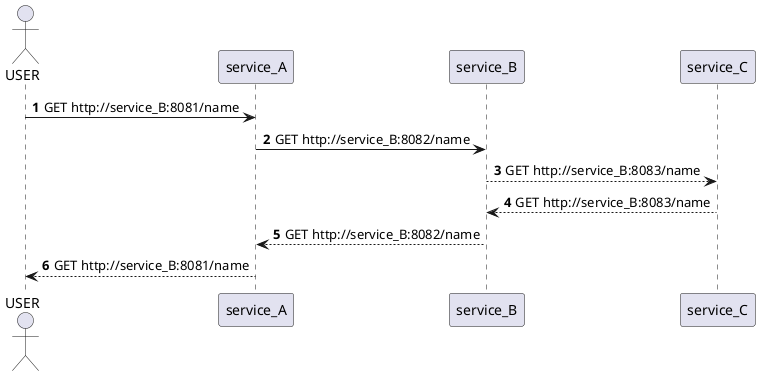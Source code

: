 @startuml
'https://plantuml.com/sequence-diagram

autonumber

actor USER

USER -> service_A: GET http://service_B:8081/name
service_A -> service_B: GET http://service_B:8082/name
service_B --> service_C: GET http://service_B:8083/name


service_B <-- service_C: GET http://service_B:8083/name
service_A <-- service_B: GET http://service_B:8082/name
USER <-- service_A: GET http://service_B:8081/name

@enduml